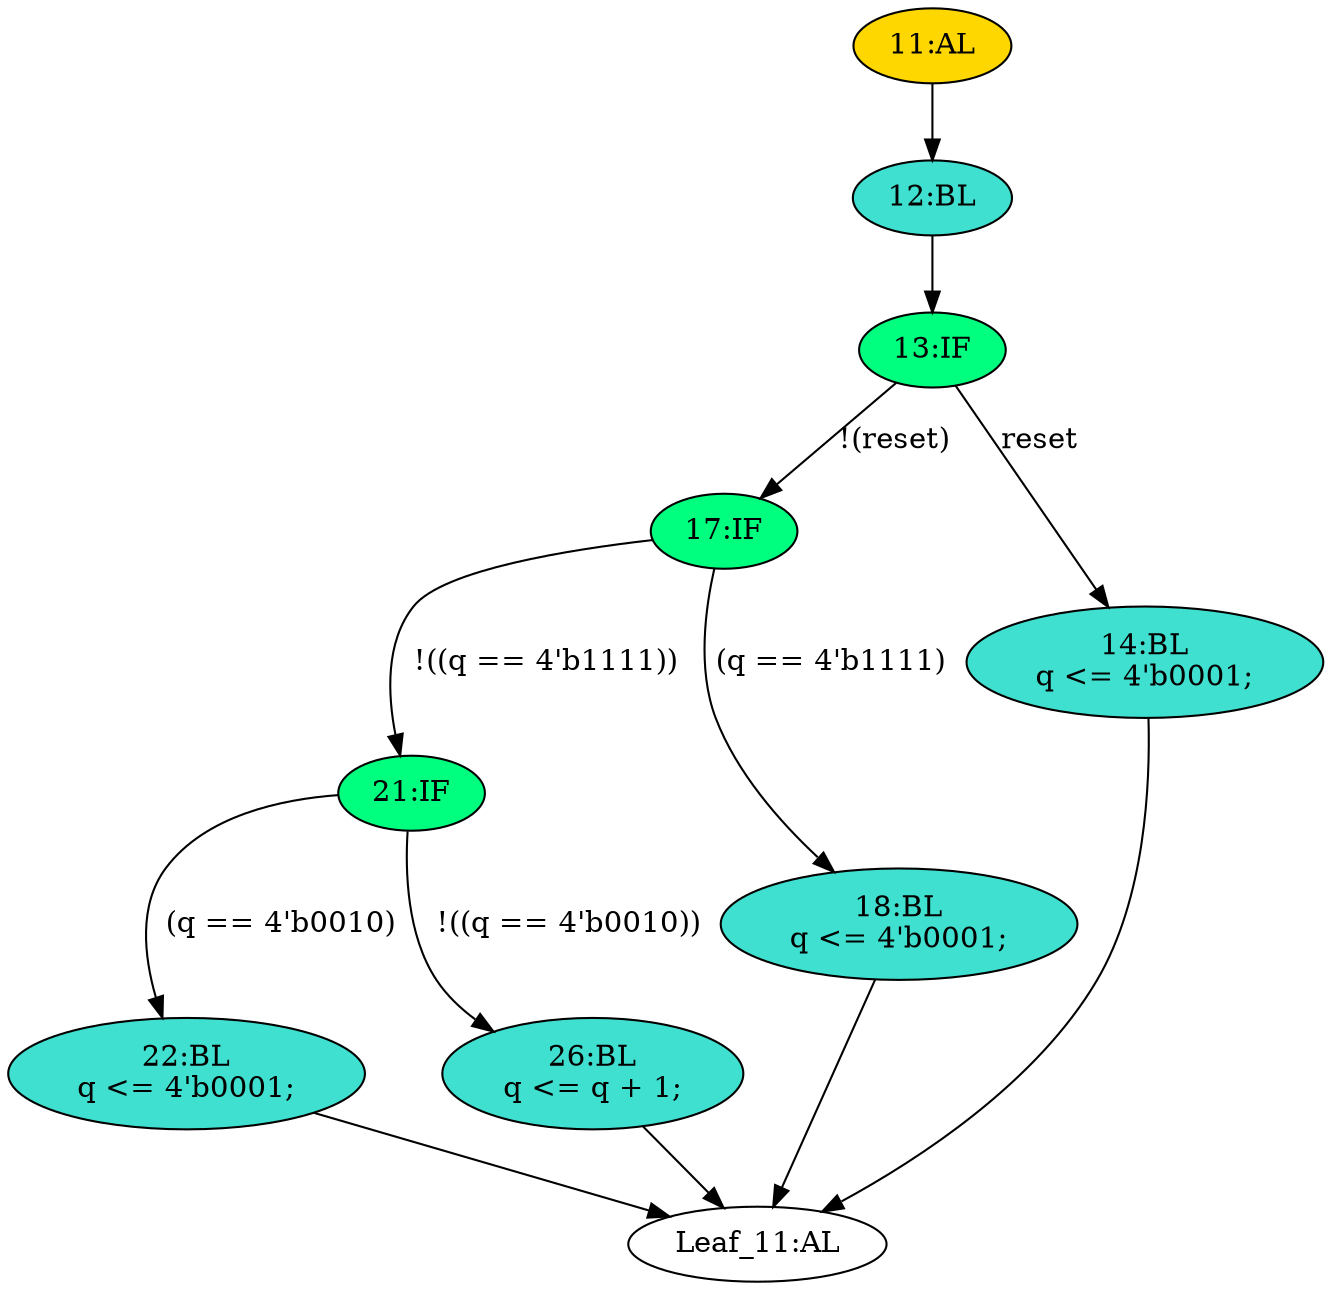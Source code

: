 strict digraph "" {
	node [label="\N"];
	"17:IF"	[ast="<pyverilog.vparser.ast.IfStatement object at 0x7f57798d1ad0>",
		fillcolor=springgreen,
		label="17:IF",
		statements="[]",
		style=filled,
		typ=IfStatement];
	"21:IF"	[ast="<pyverilog.vparser.ast.IfStatement object at 0x7f57798d1c10>",
		fillcolor=springgreen,
		label="21:IF",
		statements="[]",
		style=filled,
		typ=IfStatement];
	"17:IF" -> "21:IF"	[cond="['q']",
		label="!((q == 4'b1111))",
		lineno=17];
	"18:BL"	[ast="<pyverilog.vparser.ast.Block object at 0x7f57798f4150>",
		fillcolor=turquoise,
		label="18:BL
q <= 4'b0001;",
		statements="[<pyverilog.vparser.ast.NonblockingSubstitution object at 0x7f57798f4190>]",
		style=filled,
		typ=Block];
	"17:IF" -> "18:BL"	[cond="['q']",
		label="(q == 4'b1111)",
		lineno=17];
	"14:BL"	[ast="<pyverilog.vparser.ast.Block object at 0x7f577813b2d0>",
		fillcolor=turquoise,
		label="14:BL
q <= 4'b0001;",
		statements="[<pyverilog.vparser.ast.NonblockingSubstitution object at 0x7f577813b110>]",
		style=filled,
		typ=Block];
	"Leaf_11:AL"	[def_var="['q']",
		label="Leaf_11:AL"];
	"14:BL" -> "Leaf_11:AL"	[cond="[]",
		lineno=None];
	"13:IF"	[ast="<pyverilog.vparser.ast.IfStatement object at 0x7f57798f4490>",
		fillcolor=springgreen,
		label="13:IF",
		statements="[]",
		style=filled,
		typ=IfStatement];
	"13:IF" -> "17:IF"	[cond="['reset']",
		label="!(reset)",
		lineno=13];
	"13:IF" -> "14:BL"	[cond="['reset']",
		label=reset,
		lineno=13];
	"22:BL"	[ast="<pyverilog.vparser.ast.Block object at 0x7f57798d1ed0>",
		fillcolor=turquoise,
		label="22:BL
q <= 4'b0001;",
		statements="[<pyverilog.vparser.ast.NonblockingSubstitution object at 0x7f57798d1f10>]",
		style=filled,
		typ=Block];
	"22:BL" -> "Leaf_11:AL"	[cond="[]",
		lineno=None];
	"26:BL"	[ast="<pyverilog.vparser.ast.Block object at 0x7f57798d1c50>",
		fillcolor=turquoise,
		label="26:BL
q <= q + 1;",
		statements="[<pyverilog.vparser.ast.NonblockingSubstitution object at 0x7f57798d1c90>]",
		style=filled,
		typ=Block];
	"26:BL" -> "Leaf_11:AL"	[cond="[]",
		lineno=None];
	"21:IF" -> "22:BL"	[cond="['q']",
		label="(q == 4'b0010)",
		lineno=21];
	"21:IF" -> "26:BL"	[cond="['q']",
		label="!((q == 4'b0010))",
		lineno=21];
	"18:BL" -> "Leaf_11:AL"	[cond="[]",
		lineno=None];
	"12:BL"	[ast="<pyverilog.vparser.ast.Block object at 0x7f57798f4450>",
		fillcolor=turquoise,
		label="12:BL",
		statements="[]",
		style=filled,
		typ=Block];
	"12:BL" -> "13:IF"	[cond="[]",
		lineno=None];
	"11:AL"	[ast="<pyverilog.vparser.ast.Always object at 0x7f57798f42d0>",
		clk_sens=True,
		fillcolor=gold,
		label="11:AL",
		sens="['clk', 'reset']",
		statements="[]",
		style=filled,
		typ=Always,
		use_var="['reset', 'q']"];
	"11:AL" -> "12:BL"	[cond="[]",
		lineno=None];
}
